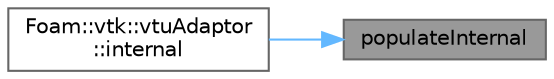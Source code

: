 digraph "populateInternal"
{
 // LATEX_PDF_SIZE
  bgcolor="transparent";
  edge [fontname=Helvetica,fontsize=10,labelfontname=Helvetica,labelfontsize=10];
  node [fontname=Helvetica,fontsize=10,shape=box,height=0.2,width=0.4];
  rankdir="RL";
  Node1 [id="Node000001",label="populateInternal",height=0.2,width=0.4,color="gray40", fillcolor="grey60", style="filled", fontcolor="black",tooltip="Populate lists for Internal VTK format."];
  Node1 -> Node2 [id="edge1_Node000001_Node000002",dir="back",color="steelblue1",style="solid",tooltip=" "];
  Node2 [id="Node000002",label="Foam::vtk::vtuAdaptor\l::internal",height=0.2,width=0.4,color="grey40", fillcolor="white", style="filled",URL="$classFoam_1_1vtk_1_1vtuAdaptor.html#a4fe053f1f1328bb551c6c5230e0c77d9",tooltip=" "];
}
